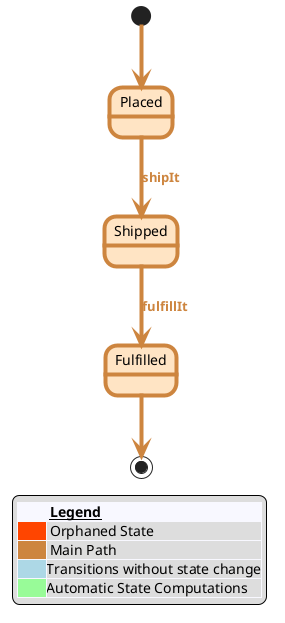 @startuml
<style>
     diamond {
     BackgroundColor #palegreen
     LineColor #green
     LineThickness 2.5
     }
  </style>
  skinparam state  {
   BorderThickness<<MAIN_PATH>> 4
   BorderColor<<MAIN_PATH>> Peru
   BackgroundColor<<MAIN_PATH>> Bisque
  }
  skinparam state {
     BackgroundColor<<orphaned>> OrangeRed
  }
state Fulfilled <<MAIN_PATH>> 
state Shipped <<MAIN_PATH>> 
state Placed <<MAIN_PATH>> 
Fulfilled -[thickness=4,#Peru]-> [*]
Shipped -[thickness=4,#Peru]-> Fulfilled : <color:Peru>**fulfillIt**
[*] -[thickness=4,#Peru]-> Placed
Placed -[thickness=4,#Peru]-> Shipped : <color:Peru>**shipIt**
legend right
<#GhostWhite,#GhostWhite>|        |= __Legend__ |
|<#OrangeRed>   | Orphaned State|
|<#Peru>   | Main Path|
|<#LightBlue> |Transitions without state change|
|<#PaleGreen> |Automatic State Computations|
endlegend
@enduml
